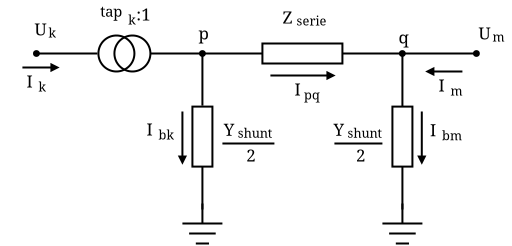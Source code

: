 <?xml version="1.0" encoding="UTF-8"?>
<dia:diagram xmlns:dia="http://www.lysator.liu.se/~alla/dia/">
  <dia:layer name="Fondo" visible="true" active="true">
    <dia:object type="Standard - Box" version="0" id="O0">
      <dia:attribute name="obj_pos">
        <dia:point val="35,10"/>
      </dia:attribute>
      <dia:attribute name="obj_bb">
        <dia:rectangle val="34.95,9.95;39.05,11.05"/>
      </dia:attribute>
      <dia:attribute name="elem_corner">
        <dia:point val="35,10"/>
      </dia:attribute>
      <dia:attribute name="elem_width">
        <dia:real val="4"/>
      </dia:attribute>
      <dia:attribute name="elem_height">
        <dia:real val="1"/>
      </dia:attribute>
      <dia:attribute name="show_background">
        <dia:boolean val="true"/>
      </dia:attribute>
    </dia:object>
    <dia:object type="Standard - Line" version="0" id="O1">
      <dia:attribute name="obj_pos">
        <dia:point val="29.4,10.5"/>
      </dia:attribute>
      <dia:attribute name="obj_bb">
        <dia:rectangle val="29.35,10.45;35.05,10.55"/>
      </dia:attribute>
      <dia:attribute name="conn_endpoints">
        <dia:point val="29.4,10.5"/>
        <dia:point val="35,10.5"/>
      </dia:attribute>
      <dia:attribute name="numcp">
        <dia:int val="1"/>
      </dia:attribute>
      <dia:connections>
        <dia:connection handle="0" to="O35" connection="4"/>
        <dia:connection handle="1" to="O0" connection="3"/>
      </dia:connections>
    </dia:object>
    <dia:object type="Standard - Line" version="0" id="O2">
      <dia:attribute name="obj_pos">
        <dia:point val="39,10.5"/>
      </dia:attribute>
      <dia:attribute name="obj_bb">
        <dia:rectangle val="38.95,10.45;45.7,10.55"/>
      </dia:attribute>
      <dia:attribute name="conn_endpoints">
        <dia:point val="39,10.5"/>
        <dia:point val="45.651,10.5"/>
      </dia:attribute>
      <dia:attribute name="numcp">
        <dia:int val="1"/>
      </dia:attribute>
      <dia:connections>
        <dia:connection handle="0" to="O0" connection="4"/>
      </dia:connections>
    </dia:object>
    <dia:object type="Standard - Box" version="0" id="O3">
      <dia:attribute name="obj_pos">
        <dia:point val="31.5,13.155"/>
      </dia:attribute>
      <dia:attribute name="obj_bb">
        <dia:rectangle val="31.45,13.105;32.55,16.205"/>
      </dia:attribute>
      <dia:attribute name="elem_corner">
        <dia:point val="31.5,13.155"/>
      </dia:attribute>
      <dia:attribute name="elem_width">
        <dia:real val="1"/>
      </dia:attribute>
      <dia:attribute name="elem_height">
        <dia:real val="3"/>
      </dia:attribute>
      <dia:attribute name="show_background">
        <dia:boolean val="true"/>
      </dia:attribute>
    </dia:object>
    <dia:object type="Standard - Box" version="0" id="O4">
      <dia:attribute name="obj_pos">
        <dia:point val="41.5,13.155"/>
      </dia:attribute>
      <dia:attribute name="obj_bb">
        <dia:rectangle val="41.45,13.105;42.55,16.205"/>
      </dia:attribute>
      <dia:attribute name="elem_corner">
        <dia:point val="41.5,13.155"/>
      </dia:attribute>
      <dia:attribute name="elem_width">
        <dia:real val="1"/>
      </dia:attribute>
      <dia:attribute name="elem_height">
        <dia:real val="3"/>
      </dia:attribute>
      <dia:attribute name="show_background">
        <dia:boolean val="true"/>
      </dia:attribute>
    </dia:object>
    <dia:object type="Standard - Line" version="0" id="O5">
      <dia:attribute name="obj_pos">
        <dia:point val="32,10.5"/>
      </dia:attribute>
      <dia:attribute name="obj_bb">
        <dia:rectangle val="31.95,10.45;32.05,13.159"/>
      </dia:attribute>
      <dia:attribute name="conn_endpoints">
        <dia:point val="32,10.5"/>
        <dia:point val="32,13.109"/>
      </dia:attribute>
      <dia:attribute name="numcp">
        <dia:int val="1"/>
      </dia:attribute>
      <dia:connections>
        <dia:connection handle="1" to="O3" connection="8"/>
      </dia:connections>
    </dia:object>
    <dia:object type="Standard - Line" version="0" id="O6">
      <dia:attribute name="obj_pos">
        <dia:point val="42,10.5"/>
      </dia:attribute>
      <dia:attribute name="obj_bb">
        <dia:rectangle val="41.95,10.45;42.05,13.205"/>
      </dia:attribute>
      <dia:attribute name="conn_endpoints">
        <dia:point val="42,10.5"/>
        <dia:point val="42,13.155"/>
      </dia:attribute>
      <dia:attribute name="numcp">
        <dia:int val="1"/>
      </dia:attribute>
      <dia:connections>
        <dia:connection handle="1" to="O4" connection="1"/>
      </dia:connections>
    </dia:object>
    <dia:object type="Standard - Line" version="0" id="O7">
      <dia:attribute name="obj_pos">
        <dia:point val="32,16.155"/>
      </dia:attribute>
      <dia:attribute name="obj_bb">
        <dia:rectangle val="31.95,16.105;32.05,18.35"/>
      </dia:attribute>
      <dia:attribute name="conn_endpoints">
        <dia:point val="32,16.155"/>
        <dia:point val="32,18.3"/>
      </dia:attribute>
      <dia:attribute name="numcp">
        <dia:int val="1"/>
      </dia:attribute>
    </dia:object>
    <dia:object type="Standard - Line" version="0" id="O8">
      <dia:attribute name="obj_pos">
        <dia:point val="42,16.155"/>
      </dia:attribute>
      <dia:attribute name="obj_bb">
        <dia:rectangle val="41.95,16.105;42.05,18.35"/>
      </dia:attribute>
      <dia:attribute name="conn_endpoints">
        <dia:point val="42,16.155"/>
        <dia:point val="42,18.3"/>
      </dia:attribute>
      <dia:attribute name="numcp">
        <dia:int val="1"/>
      </dia:attribute>
      <dia:connections>
        <dia:connection handle="0" to="O3" connection="6"/>
      </dia:connections>
    </dia:object>
    <dia:object type="Electric - connpoint" version="1" id="O9">
      <dia:attribute name="obj_pos">
        <dia:point val="30.3,8.8"/>
      </dia:attribute>
      <dia:attribute name="obj_bb">
        <dia:rectangle val="30.265,8.765;33.735,12.235"/>
      </dia:attribute>
      <dia:attribute name="meta">
        <dia:composite type="dict"/>
      </dia:attribute>
      <dia:attribute name="elem_corner">
        <dia:point val="30.3,8.8"/>
      </dia:attribute>
      <dia:attribute name="elem_width">
        <dia:real val="3.4"/>
      </dia:attribute>
      <dia:attribute name="elem_height">
        <dia:real val="3.4"/>
      </dia:attribute>
      <dia:attribute name="line_width">
        <dia:real val="0.1"/>
      </dia:attribute>
      <dia:attribute name="line_colour">
        <dia:color val="#000000"/>
      </dia:attribute>
      <dia:attribute name="fill_colour">
        <dia:color val="#ffffff"/>
      </dia:attribute>
      <dia:attribute name="show_background">
        <dia:boolean val="true"/>
      </dia:attribute>
      <dia:attribute name="line_style">
        <dia:enum val="0"/>
        <dia:real val="1"/>
      </dia:attribute>
      <dia:attribute name="flip_horizontal">
        <dia:boolean val="false"/>
      </dia:attribute>
      <dia:attribute name="flip_vertical">
        <dia:boolean val="false"/>
      </dia:attribute>
      <dia:attribute name="subscale">
        <dia:real val="1"/>
      </dia:attribute>
    </dia:object>
    <dia:object type="Electric - connpoint" version="1" id="O10">
      <dia:attribute name="obj_pos">
        <dia:point val="40.296,8.8"/>
      </dia:attribute>
      <dia:attribute name="obj_bb">
        <dia:rectangle val="40.261,8.765;43.732,12.235"/>
      </dia:attribute>
      <dia:attribute name="meta">
        <dia:composite type="dict"/>
      </dia:attribute>
      <dia:attribute name="elem_corner">
        <dia:point val="40.296,8.8"/>
      </dia:attribute>
      <dia:attribute name="elem_width">
        <dia:real val="3.4"/>
      </dia:attribute>
      <dia:attribute name="elem_height">
        <dia:real val="3.4"/>
      </dia:attribute>
      <dia:attribute name="line_width">
        <dia:real val="0.1"/>
      </dia:attribute>
      <dia:attribute name="line_colour">
        <dia:color val="#000000"/>
      </dia:attribute>
      <dia:attribute name="fill_colour">
        <dia:color val="#ffffff"/>
      </dia:attribute>
      <dia:attribute name="show_background">
        <dia:boolean val="true"/>
      </dia:attribute>
      <dia:attribute name="line_style">
        <dia:enum val="0"/>
        <dia:real val="1"/>
      </dia:attribute>
      <dia:attribute name="flip_horizontal">
        <dia:boolean val="false"/>
      </dia:attribute>
      <dia:attribute name="flip_vertical">
        <dia:boolean val="false"/>
      </dia:attribute>
      <dia:attribute name="subscale">
        <dia:real val="1"/>
      </dia:attribute>
    </dia:object>
    <dia:object type="Standard - Text" version="1" id="O11">
      <dia:attribute name="obj_pos">
        <dia:point val="31.8,9.8"/>
      </dia:attribute>
      <dia:attribute name="obj_bb">
        <dia:rectangle val="31.8,9.012;32.343,10"/>
      </dia:attribute>
      <dia:attribute name="text">
        <dia:composite type="text">
          <dia:attribute name="string">
            <dia:string>#p#</dia:string>
          </dia:attribute>
          <dia:attribute name="font">
            <dia:font family="serif" style="0" name="Times-Roman"/>
          </dia:attribute>
          <dia:attribute name="height">
            <dia:real val="1.058"/>
          </dia:attribute>
          <dia:attribute name="pos">
            <dia:point val="31.8,9.8"/>
          </dia:attribute>
          <dia:attribute name="color">
            <dia:color val="#000000"/>
          </dia:attribute>
          <dia:attribute name="alignment">
            <dia:enum val="0"/>
          </dia:attribute>
        </dia:composite>
      </dia:attribute>
      <dia:attribute name="valign">
        <dia:enum val="3"/>
      </dia:attribute>
    </dia:object>
    <dia:object type="Standard - Text" version="1" id="O12">
      <dia:attribute name="obj_pos">
        <dia:point val="41.8,10"/>
      </dia:attribute>
      <dia:attribute name="obj_bb">
        <dia:rectangle val="41.8,9.213;42.343,10.2"/>
      </dia:attribute>
      <dia:attribute name="text">
        <dia:composite type="text">
          <dia:attribute name="string">
            <dia:string>#q#</dia:string>
          </dia:attribute>
          <dia:attribute name="font">
            <dia:font family="serif" style="0" name="Times-Roman"/>
          </dia:attribute>
          <dia:attribute name="height">
            <dia:real val="1.058"/>
          </dia:attribute>
          <dia:attribute name="pos">
            <dia:point val="41.8,10"/>
          </dia:attribute>
          <dia:attribute name="color">
            <dia:color val="#000000"/>
          </dia:attribute>
          <dia:attribute name="alignment">
            <dia:enum val="0"/>
          </dia:attribute>
        </dia:composite>
      </dia:attribute>
      <dia:attribute name="valign">
        <dia:enum val="3"/>
      </dia:attribute>
    </dia:object>
    <dia:object type="Standard - Line" version="0" id="O13">
      <dia:attribute name="obj_pos">
        <dia:point val="23,11.2"/>
      </dia:attribute>
      <dia:attribute name="obj_bb">
        <dia:rectangle val="22.95,10.969;24.912,11.431"/>
      </dia:attribute>
      <dia:attribute name="conn_endpoints">
        <dia:point val="23,11.2"/>
        <dia:point val="24.8,11.2"/>
      </dia:attribute>
      <dia:attribute name="numcp">
        <dia:int val="1"/>
      </dia:attribute>
      <dia:attribute name="end_arrow">
        <dia:enum val="3"/>
      </dia:attribute>
      <dia:attribute name="end_arrow_length">
        <dia:real val="0.3"/>
      </dia:attribute>
      <dia:attribute name="end_arrow_width">
        <dia:real val="0.3"/>
      </dia:attribute>
    </dia:object>
    <dia:object type="Standard - Line" version="0" id="O14">
      <dia:attribute name="obj_pos">
        <dia:point val="35.4,11.6"/>
      </dia:attribute>
      <dia:attribute name="obj_bb">
        <dia:rectangle val="35.35,11.369;38.712,11.831"/>
      </dia:attribute>
      <dia:attribute name="conn_endpoints">
        <dia:point val="35.4,11.6"/>
        <dia:point val="38.6,11.6"/>
      </dia:attribute>
      <dia:attribute name="numcp">
        <dia:int val="1"/>
      </dia:attribute>
      <dia:attribute name="end_arrow">
        <dia:enum val="3"/>
      </dia:attribute>
      <dia:attribute name="end_arrow_length">
        <dia:real val="0.3"/>
      </dia:attribute>
      <dia:attribute name="end_arrow_width">
        <dia:real val="0.3"/>
      </dia:attribute>
    </dia:object>
    <dia:object type="Standard - Line" version="0" id="O15">
      <dia:attribute name="obj_pos">
        <dia:point val="45,11.4"/>
      </dia:attribute>
      <dia:attribute name="obj_bb">
        <dia:rectangle val="43.088,11.169;45.05,11.631"/>
      </dia:attribute>
      <dia:attribute name="conn_endpoints">
        <dia:point val="45,11.4"/>
        <dia:point val="43.2,11.4"/>
      </dia:attribute>
      <dia:attribute name="numcp">
        <dia:int val="1"/>
      </dia:attribute>
      <dia:attribute name="end_arrow">
        <dia:enum val="3"/>
      </dia:attribute>
      <dia:attribute name="end_arrow_length">
        <dia:real val="0.3"/>
      </dia:attribute>
      <dia:attribute name="end_arrow_width">
        <dia:real val="0.3"/>
      </dia:attribute>
    </dia:object>
    <dia:object type="Standard - Line" version="0" id="O16">
      <dia:attribute name="obj_pos">
        <dia:point val="31,13.4"/>
      </dia:attribute>
      <dia:attribute name="obj_bb">
        <dia:rectangle val="30.769,13.35;31.231,16.112"/>
      </dia:attribute>
      <dia:attribute name="conn_endpoints">
        <dia:point val="31,13.4"/>
        <dia:point val="31,16"/>
      </dia:attribute>
      <dia:attribute name="numcp">
        <dia:int val="1"/>
      </dia:attribute>
      <dia:attribute name="end_arrow">
        <dia:enum val="3"/>
      </dia:attribute>
      <dia:attribute name="end_arrow_length">
        <dia:real val="0.3"/>
      </dia:attribute>
      <dia:attribute name="end_arrow_width">
        <dia:real val="0.3"/>
      </dia:attribute>
    </dia:object>
    <dia:object type="Standard - Line" version="0" id="O17">
      <dia:attribute name="obj_pos">
        <dia:point val="42.969,13.4"/>
      </dia:attribute>
      <dia:attribute name="obj_bb">
        <dia:rectangle val="42.739,13.35;43.2,16.112"/>
      </dia:attribute>
      <dia:attribute name="conn_endpoints">
        <dia:point val="42.969,13.4"/>
        <dia:point val="42.969,16"/>
      </dia:attribute>
      <dia:attribute name="numcp">
        <dia:int val="1"/>
      </dia:attribute>
      <dia:attribute name="end_arrow">
        <dia:enum val="3"/>
      </dia:attribute>
      <dia:attribute name="end_arrow_length">
        <dia:real val="0.3"/>
      </dia:attribute>
      <dia:attribute name="end_arrow_width">
        <dia:real val="0.3"/>
      </dia:attribute>
    </dia:object>
    <dia:group>
      <dia:object type="Standard - Text" version="1" id="O18">
        <dia:attribute name="obj_pos">
          <dia:point val="23.2,12.2"/>
        </dia:attribute>
        <dia:attribute name="obj_bb">
          <dia:rectangle val="23.2,11.412;23.535,12.4"/>
        </dia:attribute>
        <dia:attribute name="text">
          <dia:composite type="text">
            <dia:attribute name="string">
              <dia:string>#I#</dia:string>
            </dia:attribute>
            <dia:attribute name="font">
              <dia:font family="serif" style="0" name="Times-Roman"/>
            </dia:attribute>
            <dia:attribute name="height">
              <dia:real val="1.058"/>
            </dia:attribute>
            <dia:attribute name="pos">
              <dia:point val="23.2,12.2"/>
            </dia:attribute>
            <dia:attribute name="color">
              <dia:color val="#000000"/>
            </dia:attribute>
            <dia:attribute name="alignment">
              <dia:enum val="0"/>
            </dia:attribute>
          </dia:composite>
        </dia:attribute>
        <dia:attribute name="valign">
          <dia:enum val="3"/>
        </dia:attribute>
      </dia:object>
      <dia:object type="Standard - Text" version="1" id="O19">
        <dia:attribute name="obj_pos">
          <dia:point val="23.8,12.4"/>
        </dia:attribute>
        <dia:attribute name="obj_bb">
          <dia:rectangle val="23.8,11.805;24.188,12.55"/>
        </dia:attribute>
        <dia:attribute name="text">
          <dia:composite type="text">
            <dia:attribute name="string">
              <dia:string>#k#</dia:string>
            </dia:attribute>
            <dia:attribute name="font">
              <dia:font family="serif" style="0" name="Times-Roman"/>
            </dia:attribute>
            <dia:attribute name="height">
              <dia:real val="0.8"/>
            </dia:attribute>
            <dia:attribute name="pos">
              <dia:point val="23.8,12.4"/>
            </dia:attribute>
            <dia:attribute name="color">
              <dia:color val="#000000"/>
            </dia:attribute>
            <dia:attribute name="alignment">
              <dia:enum val="0"/>
            </dia:attribute>
          </dia:composite>
        </dia:attribute>
        <dia:attribute name="valign">
          <dia:enum val="3"/>
        </dia:attribute>
      </dia:object>
    </dia:group>
    <dia:group>
      <dia:object type="Standard - Text" version="1" id="O20">
        <dia:attribute name="obj_pos">
          <dia:point val="43.8,12.4"/>
        </dia:attribute>
        <dia:attribute name="obj_bb">
          <dia:rectangle val="43.8,11.613;44.135,12.6"/>
        </dia:attribute>
        <dia:attribute name="text">
          <dia:composite type="text">
            <dia:attribute name="string">
              <dia:string>#I#</dia:string>
            </dia:attribute>
            <dia:attribute name="font">
              <dia:font family="serif" style="0" name="Times-Roman"/>
            </dia:attribute>
            <dia:attribute name="height">
              <dia:real val="1.058"/>
            </dia:attribute>
            <dia:attribute name="pos">
              <dia:point val="43.8,12.4"/>
            </dia:attribute>
            <dia:attribute name="color">
              <dia:color val="#000000"/>
            </dia:attribute>
            <dia:attribute name="alignment">
              <dia:enum val="0"/>
            </dia:attribute>
          </dia:composite>
        </dia:attribute>
        <dia:attribute name="valign">
          <dia:enum val="3"/>
        </dia:attribute>
      </dia:object>
      <dia:object type="Standard - Text" version="1" id="O21">
        <dia:attribute name="obj_pos">
          <dia:point val="44.4,12.6"/>
        </dia:attribute>
        <dia:attribute name="obj_bb">
          <dia:rectangle val="44.4,12.005;45.008,12.75"/>
        </dia:attribute>
        <dia:attribute name="text">
          <dia:composite type="text">
            <dia:attribute name="string">
              <dia:string>#m#</dia:string>
            </dia:attribute>
            <dia:attribute name="font">
              <dia:font family="serif" style="0" name="Times-Roman"/>
            </dia:attribute>
            <dia:attribute name="height">
              <dia:real val="0.8"/>
            </dia:attribute>
            <dia:attribute name="pos">
              <dia:point val="44.4,12.6"/>
            </dia:attribute>
            <dia:attribute name="color">
              <dia:color val="#000000"/>
            </dia:attribute>
            <dia:attribute name="alignment">
              <dia:enum val="0"/>
            </dia:attribute>
          </dia:composite>
        </dia:attribute>
        <dia:attribute name="valign">
          <dia:enum val="3"/>
        </dia:attribute>
      </dia:object>
    </dia:group>
    <dia:group>
      <dia:object type="Standard - Text" version="1" id="O22">
        <dia:attribute name="obj_pos">
          <dia:point val="36.6,12.6"/>
        </dia:attribute>
        <dia:attribute name="obj_bb">
          <dia:rectangle val="36.6,11.812;36.935,12.8"/>
        </dia:attribute>
        <dia:attribute name="text">
          <dia:composite type="text">
            <dia:attribute name="string">
              <dia:string>#I#</dia:string>
            </dia:attribute>
            <dia:attribute name="font">
              <dia:font family="serif" style="0" name="Times-Roman"/>
            </dia:attribute>
            <dia:attribute name="height">
              <dia:real val="1.058"/>
            </dia:attribute>
            <dia:attribute name="pos">
              <dia:point val="36.6,12.6"/>
            </dia:attribute>
            <dia:attribute name="color">
              <dia:color val="#000000"/>
            </dia:attribute>
            <dia:attribute name="alignment">
              <dia:enum val="0"/>
            </dia:attribute>
          </dia:composite>
        </dia:attribute>
        <dia:attribute name="valign">
          <dia:enum val="3"/>
        </dia:attribute>
      </dia:object>
      <dia:object type="Standard - Text" version="1" id="O23">
        <dia:attribute name="obj_pos">
          <dia:point val="37.084,12.8"/>
        </dia:attribute>
        <dia:attribute name="obj_bb">
          <dia:rectangle val="37.084,12.205;37.904,12.95"/>
        </dia:attribute>
        <dia:attribute name="text">
          <dia:composite type="text">
            <dia:attribute name="string">
              <dia:string>#pq#</dia:string>
            </dia:attribute>
            <dia:attribute name="font">
              <dia:font family="serif" style="0" name="Times-Roman"/>
            </dia:attribute>
            <dia:attribute name="height">
              <dia:real val="0.8"/>
            </dia:attribute>
            <dia:attribute name="pos">
              <dia:point val="37.084,12.8"/>
            </dia:attribute>
            <dia:attribute name="color">
              <dia:color val="#000000"/>
            </dia:attribute>
            <dia:attribute name="alignment">
              <dia:enum val="0"/>
            </dia:attribute>
          </dia:composite>
        </dia:attribute>
        <dia:attribute name="valign">
          <dia:enum val="3"/>
        </dia:attribute>
      </dia:object>
    </dia:group>
    <dia:group>
      <dia:object type="Standard - Text" version="1" id="O24">
        <dia:attribute name="obj_pos">
          <dia:point val="23.6,9.6"/>
        </dia:attribute>
        <dia:attribute name="obj_bb">
          <dia:rectangle val="23.6,8.812;24.315,9.8"/>
        </dia:attribute>
        <dia:attribute name="text">
          <dia:composite type="text">
            <dia:attribute name="string">
              <dia:string>#U#</dia:string>
            </dia:attribute>
            <dia:attribute name="font">
              <dia:font family="serif" style="0" name="Times-Roman"/>
            </dia:attribute>
            <dia:attribute name="height">
              <dia:real val="1.058"/>
            </dia:attribute>
            <dia:attribute name="pos">
              <dia:point val="23.6,9.6"/>
            </dia:attribute>
            <dia:attribute name="color">
              <dia:color val="#000000"/>
            </dia:attribute>
            <dia:attribute name="alignment">
              <dia:enum val="0"/>
            </dia:attribute>
          </dia:composite>
        </dia:attribute>
        <dia:attribute name="valign">
          <dia:enum val="3"/>
        </dia:attribute>
      </dia:object>
      <dia:object type="Standard - Text" version="1" id="O25">
        <dia:attribute name="obj_pos">
          <dia:point val="24.3,9.7"/>
        </dia:attribute>
        <dia:attribute name="obj_bb">
          <dia:rectangle val="24.3,9.105;24.688,9.85"/>
        </dia:attribute>
        <dia:attribute name="text">
          <dia:composite type="text">
            <dia:attribute name="string">
              <dia:string>#k#</dia:string>
            </dia:attribute>
            <dia:attribute name="font">
              <dia:font family="serif" style="0" name="Times-Roman"/>
            </dia:attribute>
            <dia:attribute name="height">
              <dia:real val="0.8"/>
            </dia:attribute>
            <dia:attribute name="pos">
              <dia:point val="24.3,9.7"/>
            </dia:attribute>
            <dia:attribute name="color">
              <dia:color val="#000000"/>
            </dia:attribute>
            <dia:attribute name="alignment">
              <dia:enum val="0"/>
            </dia:attribute>
          </dia:composite>
        </dia:attribute>
        <dia:attribute name="valign">
          <dia:enum val="3"/>
        </dia:attribute>
      </dia:object>
    </dia:group>
    <dia:group>
      <dia:object type="Standard - Text" version="1" id="O26">
        <dia:attribute name="obj_pos">
          <dia:point val="45.8,9.8"/>
        </dia:attribute>
        <dia:attribute name="obj_bb">
          <dia:rectangle val="45.8,9.012;46.515,10"/>
        </dia:attribute>
        <dia:attribute name="text">
          <dia:composite type="text">
            <dia:attribute name="string">
              <dia:string>#U#</dia:string>
            </dia:attribute>
            <dia:attribute name="font">
              <dia:font family="serif" style="0" name="Times-Roman"/>
            </dia:attribute>
            <dia:attribute name="height">
              <dia:real val="1.058"/>
            </dia:attribute>
            <dia:attribute name="pos">
              <dia:point val="45.8,9.8"/>
            </dia:attribute>
            <dia:attribute name="color">
              <dia:color val="#000000"/>
            </dia:attribute>
            <dia:attribute name="alignment">
              <dia:enum val="0"/>
            </dia:attribute>
          </dia:composite>
        </dia:attribute>
        <dia:attribute name="valign">
          <dia:enum val="3"/>
        </dia:attribute>
      </dia:object>
      <dia:object type="Standard - Text" version="1" id="O27">
        <dia:attribute name="obj_pos">
          <dia:point val="46.5,9.9"/>
        </dia:attribute>
        <dia:attribute name="obj_bb">
          <dia:rectangle val="46.5,9.305;47.108,10.05"/>
        </dia:attribute>
        <dia:attribute name="text">
          <dia:composite type="text">
            <dia:attribute name="string">
              <dia:string>#m#</dia:string>
            </dia:attribute>
            <dia:attribute name="font">
              <dia:font family="serif" style="0" name="Times-Roman"/>
            </dia:attribute>
            <dia:attribute name="height">
              <dia:real val="0.8"/>
            </dia:attribute>
            <dia:attribute name="pos">
              <dia:point val="46.5,9.9"/>
            </dia:attribute>
            <dia:attribute name="color">
              <dia:color val="#000000"/>
            </dia:attribute>
            <dia:attribute name="alignment">
              <dia:enum val="0"/>
            </dia:attribute>
          </dia:composite>
        </dia:attribute>
        <dia:attribute name="valign">
          <dia:enum val="3"/>
        </dia:attribute>
      </dia:object>
    </dia:group>
    <dia:group>
      <dia:object type="Standard - Text" version="1" id="O28">
        <dia:attribute name="obj_pos">
          <dia:point val="43.385,14.634"/>
        </dia:attribute>
        <dia:attribute name="obj_bb">
          <dia:rectangle val="43.385,13.846;43.72,14.834"/>
        </dia:attribute>
        <dia:attribute name="text">
          <dia:composite type="text">
            <dia:attribute name="string">
              <dia:string>#I#</dia:string>
            </dia:attribute>
            <dia:attribute name="font">
              <dia:font family="serif" style="0" name="Times-Roman"/>
            </dia:attribute>
            <dia:attribute name="height">
              <dia:real val="1.058"/>
            </dia:attribute>
            <dia:attribute name="pos">
              <dia:point val="43.385,14.634"/>
            </dia:attribute>
            <dia:attribute name="color">
              <dia:color val="#000000"/>
            </dia:attribute>
            <dia:attribute name="alignment">
              <dia:enum val="0"/>
            </dia:attribute>
          </dia:composite>
        </dia:attribute>
        <dia:attribute name="valign">
          <dia:enum val="3"/>
        </dia:attribute>
      </dia:object>
      <dia:object type="Standard - Text" version="1" id="O29">
        <dia:attribute name="obj_pos">
          <dia:point val="43.985,14.834"/>
        </dia:attribute>
        <dia:attribute name="obj_bb">
          <dia:rectangle val="43.985,14.239;45.002,14.984"/>
        </dia:attribute>
        <dia:attribute name="text">
          <dia:composite type="text">
            <dia:attribute name="string">
              <dia:string>#bm#</dia:string>
            </dia:attribute>
            <dia:attribute name="font">
              <dia:font family="serif" style="0" name="Times-Roman"/>
            </dia:attribute>
            <dia:attribute name="height">
              <dia:real val="0.8"/>
            </dia:attribute>
            <dia:attribute name="pos">
              <dia:point val="43.985,14.834"/>
            </dia:attribute>
            <dia:attribute name="color">
              <dia:color val="#000000"/>
            </dia:attribute>
            <dia:attribute name="alignment">
              <dia:enum val="0"/>
            </dia:attribute>
          </dia:composite>
        </dia:attribute>
        <dia:attribute name="valign">
          <dia:enum val="3"/>
        </dia:attribute>
      </dia:object>
    </dia:group>
    <dia:group>
      <dia:object type="Standard - Text" version="1" id="O30">
        <dia:attribute name="obj_pos">
          <dia:point val="29.2,14.6"/>
        </dia:attribute>
        <dia:attribute name="obj_bb">
          <dia:rectangle val="29.2,13.812;29.535,14.8"/>
        </dia:attribute>
        <dia:attribute name="text">
          <dia:composite type="text">
            <dia:attribute name="string">
              <dia:string>#I#</dia:string>
            </dia:attribute>
            <dia:attribute name="font">
              <dia:font family="serif" style="0" name="Times-Roman"/>
            </dia:attribute>
            <dia:attribute name="height">
              <dia:real val="1.058"/>
            </dia:attribute>
            <dia:attribute name="pos">
              <dia:point val="29.2,14.6"/>
            </dia:attribute>
            <dia:attribute name="color">
              <dia:color val="#000000"/>
            </dia:attribute>
            <dia:attribute name="alignment">
              <dia:enum val="0"/>
            </dia:attribute>
          </dia:composite>
        </dia:attribute>
        <dia:attribute name="valign">
          <dia:enum val="3"/>
        </dia:attribute>
      </dia:object>
      <dia:object type="Standard - Text" version="1" id="O31">
        <dia:attribute name="obj_pos">
          <dia:point val="29.8,14.8"/>
        </dia:attribute>
        <dia:attribute name="obj_bb">
          <dia:rectangle val="29.8,14.205;30.598,14.95"/>
        </dia:attribute>
        <dia:attribute name="text">
          <dia:composite type="text">
            <dia:attribute name="string">
              <dia:string>#bk#</dia:string>
            </dia:attribute>
            <dia:attribute name="font">
              <dia:font family="serif" style="0" name="Times-Roman"/>
            </dia:attribute>
            <dia:attribute name="height">
              <dia:real val="0.8"/>
            </dia:attribute>
            <dia:attribute name="pos">
              <dia:point val="29.8,14.8"/>
            </dia:attribute>
            <dia:attribute name="color">
              <dia:color val="#000000"/>
            </dia:attribute>
            <dia:attribute name="alignment">
              <dia:enum val="0"/>
            </dia:attribute>
          </dia:composite>
        </dia:attribute>
        <dia:attribute name="valign">
          <dia:enum val="3"/>
        </dia:attribute>
      </dia:object>
    </dia:group>
    <dia:object type="Electric - connpoint" version="1" id="O32">
      <dia:attribute name="obj_pos">
        <dia:point val="22,8.8"/>
      </dia:attribute>
      <dia:attribute name="obj_bb">
        <dia:rectangle val="21.965,8.765;25.435,12.235"/>
      </dia:attribute>
      <dia:attribute name="meta">
        <dia:composite type="dict"/>
      </dia:attribute>
      <dia:attribute name="elem_corner">
        <dia:point val="22,8.8"/>
      </dia:attribute>
      <dia:attribute name="elem_width">
        <dia:real val="3.4"/>
      </dia:attribute>
      <dia:attribute name="elem_height">
        <dia:real val="3.4"/>
      </dia:attribute>
      <dia:attribute name="line_width">
        <dia:real val="0.1"/>
      </dia:attribute>
      <dia:attribute name="line_colour">
        <dia:color val="#000000"/>
      </dia:attribute>
      <dia:attribute name="fill_colour">
        <dia:color val="#ffffff"/>
      </dia:attribute>
      <dia:attribute name="show_background">
        <dia:boolean val="true"/>
      </dia:attribute>
      <dia:attribute name="line_style">
        <dia:enum val="0"/>
        <dia:real val="1"/>
      </dia:attribute>
      <dia:attribute name="flip_horizontal">
        <dia:boolean val="false"/>
      </dia:attribute>
      <dia:attribute name="flip_vertical">
        <dia:boolean val="false"/>
      </dia:attribute>
      <dia:attribute name="subscale">
        <dia:real val="1"/>
      </dia:attribute>
    </dia:object>
    <dia:object type="Electric - connpoint" version="1" id="O33">
      <dia:attribute name="obj_pos">
        <dia:point val="44,8.8"/>
      </dia:attribute>
      <dia:attribute name="obj_bb">
        <dia:rectangle val="43.965,8.765;47.435,12.235"/>
      </dia:attribute>
      <dia:attribute name="meta">
        <dia:composite type="dict"/>
      </dia:attribute>
      <dia:attribute name="elem_corner">
        <dia:point val="44,8.8"/>
      </dia:attribute>
      <dia:attribute name="elem_width">
        <dia:real val="3.4"/>
      </dia:attribute>
      <dia:attribute name="elem_height">
        <dia:real val="3.4"/>
      </dia:attribute>
      <dia:attribute name="line_width">
        <dia:real val="0.1"/>
      </dia:attribute>
      <dia:attribute name="line_colour">
        <dia:color val="#000000"/>
      </dia:attribute>
      <dia:attribute name="fill_colour">
        <dia:color val="#ffffff"/>
      </dia:attribute>
      <dia:attribute name="show_background">
        <dia:boolean val="true"/>
      </dia:attribute>
      <dia:attribute name="line_style">
        <dia:enum val="0"/>
        <dia:real val="1"/>
      </dia:attribute>
      <dia:attribute name="flip_horizontal">
        <dia:boolean val="false"/>
      </dia:attribute>
      <dia:attribute name="flip_vertical">
        <dia:boolean val="false"/>
      </dia:attribute>
      <dia:attribute name="subscale">
        <dia:real val="1"/>
      </dia:attribute>
    </dia:object>
    <dia:group>
      <dia:object type="Standard - Ellipse" version="0" id="O34">
        <dia:attribute name="obj_pos">
          <dia:point val="26.8,9.6"/>
        </dia:attribute>
        <dia:attribute name="obj_bb">
          <dia:rectangle val="26.75,9.55;28.65,11.45"/>
        </dia:attribute>
        <dia:attribute name="elem_corner">
          <dia:point val="26.8,9.6"/>
        </dia:attribute>
        <dia:attribute name="elem_width">
          <dia:real val="1.8"/>
        </dia:attribute>
        <dia:attribute name="elem_height">
          <dia:real val="1.8"/>
        </dia:attribute>
        <dia:attribute name="border_width">
          <dia:real val="0.1"/>
        </dia:attribute>
        <dia:attribute name="show_background">
          <dia:boolean val="false"/>
        </dia:attribute>
      </dia:object>
      <dia:object type="Standard - Ellipse" version="0" id="O35">
        <dia:attribute name="obj_pos">
          <dia:point val="27.6,9.6"/>
        </dia:attribute>
        <dia:attribute name="obj_bb">
          <dia:rectangle val="27.55,9.55;29.45,11.45"/>
        </dia:attribute>
        <dia:attribute name="elem_corner">
          <dia:point val="27.6,9.6"/>
        </dia:attribute>
        <dia:attribute name="elem_width">
          <dia:real val="1.8"/>
        </dia:attribute>
        <dia:attribute name="elem_height">
          <dia:real val="1.8"/>
        </dia:attribute>
        <dia:attribute name="border_width">
          <dia:real val="0.1"/>
        </dia:attribute>
        <dia:attribute name="show_background">
          <dia:boolean val="false"/>
        </dia:attribute>
      </dia:object>
    </dia:group>
    <dia:object type="Standard - Line" version="0" id="O36">
      <dia:attribute name="obj_pos">
        <dia:point val="23.7,10.5"/>
      </dia:attribute>
      <dia:attribute name="obj_bb">
        <dia:rectangle val="23.65,10.45;26.8,10.55"/>
      </dia:attribute>
      <dia:attribute name="conn_endpoints">
        <dia:point val="23.7,10.5"/>
        <dia:point val="26.75,10.5"/>
      </dia:attribute>
      <dia:attribute name="numcp">
        <dia:int val="1"/>
      </dia:attribute>
    </dia:object>
    <dia:object type="Standard - Text" version="1" id="O37">
      <dia:attribute name="obj_pos">
        <dia:point val="26.89,8.66"/>
      </dia:attribute>
      <dia:attribute name="obj_bb">
        <dia:rectangle val="26.89,7.978;28.092,8.833"/>
      </dia:attribute>
      <dia:attribute name="text">
        <dia:composite type="text">
          <dia:attribute name="string">
            <dia:string>#tap#</dia:string>
          </dia:attribute>
          <dia:attribute name="font">
            <dia:font family="serif" style="0" name="Times-Roman"/>
          </dia:attribute>
          <dia:attribute name="height">
            <dia:real val="0.917"/>
          </dia:attribute>
          <dia:attribute name="pos">
            <dia:point val="26.89,8.66"/>
          </dia:attribute>
          <dia:attribute name="color">
            <dia:color val="#000000"/>
          </dia:attribute>
          <dia:attribute name="alignment">
            <dia:enum val="0"/>
          </dia:attribute>
        </dia:composite>
      </dia:attribute>
      <dia:attribute name="valign">
        <dia:enum val="3"/>
      </dia:attribute>
    </dia:object>
    <dia:object type="Standard - Text" version="1" id="O38">
      <dia:attribute name="obj_pos">
        <dia:point val="28.288,9.046"/>
      </dia:attribute>
      <dia:attribute name="obj_bb">
        <dia:rectangle val="28.288,8.451;28.675,9.196"/>
      </dia:attribute>
      <dia:attribute name="text">
        <dia:composite type="text">
          <dia:attribute name="string">
            <dia:string>#k#</dia:string>
          </dia:attribute>
          <dia:attribute name="font">
            <dia:font family="serif" style="0" name="Times-Roman"/>
          </dia:attribute>
          <dia:attribute name="height">
            <dia:real val="0.8"/>
          </dia:attribute>
          <dia:attribute name="pos">
            <dia:point val="28.288,9.046"/>
          </dia:attribute>
          <dia:attribute name="color">
            <dia:color val="#000000"/>
          </dia:attribute>
          <dia:attribute name="alignment">
            <dia:enum val="0"/>
          </dia:attribute>
        </dia:composite>
      </dia:attribute>
      <dia:attribute name="valign">
        <dia:enum val="3"/>
      </dia:attribute>
    </dia:object>
    <dia:object type="Standard - Text" version="1" id="O39">
      <dia:attribute name="obj_pos">
        <dia:point val="28.688,8.846"/>
      </dia:attribute>
      <dia:attribute name="obj_bb">
        <dia:rectangle val="28.688,8.058;29.513,9.046"/>
      </dia:attribute>
      <dia:attribute name="text">
        <dia:composite type="text">
          <dia:attribute name="string">
            <dia:string>#:1#</dia:string>
          </dia:attribute>
          <dia:attribute name="font">
            <dia:font family="serif" style="0" name="Times-Roman"/>
          </dia:attribute>
          <dia:attribute name="height">
            <dia:real val="1.058"/>
          </dia:attribute>
          <dia:attribute name="pos">
            <dia:point val="28.688,8.846"/>
          </dia:attribute>
          <dia:attribute name="color">
            <dia:color val="#000000"/>
          </dia:attribute>
          <dia:attribute name="alignment">
            <dia:enum val="0"/>
          </dia:attribute>
        </dia:composite>
      </dia:attribute>
      <dia:attribute name="valign">
        <dia:enum val="3"/>
      </dia:attribute>
    </dia:object>
    <dia:object type="Circuit - Ground" version="1" id="O40">
      <dia:attribute name="obj_pos">
        <dia:point val="31,18"/>
      </dia:attribute>
      <dia:attribute name="obj_bb">
        <dia:rectangle val="31,18;33,20.05"/>
      </dia:attribute>
      <dia:attribute name="meta">
        <dia:composite type="dict"/>
      </dia:attribute>
      <dia:attribute name="elem_corner">
        <dia:point val="31,18"/>
      </dia:attribute>
      <dia:attribute name="elem_width">
        <dia:real val="2"/>
      </dia:attribute>
      <dia:attribute name="elem_height">
        <dia:real val="2"/>
      </dia:attribute>
      <dia:attribute name="line_width">
        <dia:real val="0.1"/>
      </dia:attribute>
      <dia:attribute name="line_colour">
        <dia:color val="#000000"/>
      </dia:attribute>
      <dia:attribute name="fill_colour">
        <dia:color val="#ffffff"/>
      </dia:attribute>
      <dia:attribute name="show_background">
        <dia:boolean val="true"/>
      </dia:attribute>
      <dia:attribute name="line_style">
        <dia:enum val="0"/>
        <dia:real val="1"/>
      </dia:attribute>
      <dia:attribute name="flip_horizontal">
        <dia:boolean val="false"/>
      </dia:attribute>
      <dia:attribute name="flip_vertical">
        <dia:boolean val="false"/>
      </dia:attribute>
      <dia:attribute name="subscale">
        <dia:real val="1"/>
      </dia:attribute>
    </dia:object>
    <dia:object type="Circuit - Ground" version="1" id="O41">
      <dia:attribute name="obj_pos">
        <dia:point val="41,18"/>
      </dia:attribute>
      <dia:attribute name="obj_bb">
        <dia:rectangle val="41,18;43,20.05"/>
      </dia:attribute>
      <dia:attribute name="meta">
        <dia:composite type="dict"/>
      </dia:attribute>
      <dia:attribute name="elem_corner">
        <dia:point val="41,18"/>
      </dia:attribute>
      <dia:attribute name="elem_width">
        <dia:real val="2"/>
      </dia:attribute>
      <dia:attribute name="elem_height">
        <dia:real val="2"/>
      </dia:attribute>
      <dia:attribute name="line_width">
        <dia:real val="0.1"/>
      </dia:attribute>
      <dia:attribute name="line_colour">
        <dia:color val="#000000"/>
      </dia:attribute>
      <dia:attribute name="fill_colour">
        <dia:color val="#ffffff"/>
      </dia:attribute>
      <dia:attribute name="show_background">
        <dia:boolean val="true"/>
      </dia:attribute>
      <dia:attribute name="line_style">
        <dia:enum val="0"/>
        <dia:real val="1"/>
      </dia:attribute>
      <dia:attribute name="flip_horizontal">
        <dia:boolean val="false"/>
      </dia:attribute>
      <dia:attribute name="flip_vertical">
        <dia:boolean val="false"/>
      </dia:attribute>
      <dia:attribute name="subscale">
        <dia:real val="1"/>
      </dia:attribute>
    </dia:object>
    <dia:object type="Standard - Text" version="1" id="O42">
      <dia:attribute name="obj_pos">
        <dia:point val="36,9"/>
      </dia:attribute>
      <dia:attribute name="obj_bb">
        <dia:rectangle val="36,8.188;36.615,9.249"/>
      </dia:attribute>
      <dia:attribute name="text">
        <dia:composite type="text">
          <dia:attribute name="string">
            <dia:string>#Z#</dia:string>
          </dia:attribute>
          <dia:attribute name="font">
            <dia:font family="serif" style="0" name="Times-Roman"/>
          </dia:attribute>
          <dia:attribute name="height">
            <dia:real val="1.058"/>
          </dia:attribute>
          <dia:attribute name="pos">
            <dia:point val="36,9"/>
          </dia:attribute>
          <dia:attribute name="color">
            <dia:color val="#000000"/>
          </dia:attribute>
          <dia:attribute name="alignment">
            <dia:enum val="0"/>
          </dia:attribute>
        </dia:composite>
      </dia:attribute>
      <dia:attribute name="valign">
        <dia:enum val="3"/>
      </dia:attribute>
    </dia:object>
    <dia:object type="Standard - Text" version="1" id="O43">
      <dia:attribute name="obj_pos">
        <dia:point val="36.7,9.1"/>
      </dia:attribute>
      <dia:attribute name="obj_bb">
        <dia:rectangle val="36.7,8.505;38.297,9.25"/>
      </dia:attribute>
      <dia:attribute name="text">
        <dia:composite type="text">
          <dia:attribute name="string">
            <dia:string>#serie#</dia:string>
          </dia:attribute>
          <dia:attribute name="font">
            <dia:font family="serif" style="0" name="Times-Roman"/>
          </dia:attribute>
          <dia:attribute name="height">
            <dia:real val="0.8"/>
          </dia:attribute>
          <dia:attribute name="pos">
            <dia:point val="36.7,9.1"/>
          </dia:attribute>
          <dia:attribute name="color">
            <dia:color val="#000000"/>
          </dia:attribute>
          <dia:attribute name="alignment">
            <dia:enum val="0"/>
          </dia:attribute>
        </dia:composite>
      </dia:attribute>
      <dia:attribute name="valign">
        <dia:enum val="3"/>
      </dia:attribute>
    </dia:object>
    <dia:object type="Standard - Text" version="1" id="O44">
      <dia:attribute name="obj_pos">
        <dia:point val="33.069,14.61"/>
      </dia:attribute>
      <dia:attribute name="obj_bb">
        <dia:rectangle val="33.069,13.823;33.651,14.81"/>
      </dia:attribute>
      <dia:attribute name="text">
        <dia:composite type="text">
          <dia:attribute name="string">
            <dia:string>#Y#</dia:string>
          </dia:attribute>
          <dia:attribute name="font">
            <dia:font family="serif" style="0" name="Times-Roman"/>
          </dia:attribute>
          <dia:attribute name="height">
            <dia:real val="1.058"/>
          </dia:attribute>
          <dia:attribute name="pos">
            <dia:point val="33.069,14.61"/>
          </dia:attribute>
          <dia:attribute name="color">
            <dia:color val="#000000"/>
          </dia:attribute>
          <dia:attribute name="alignment">
            <dia:enum val="0"/>
          </dia:attribute>
        </dia:composite>
      </dia:attribute>
      <dia:attribute name="valign">
        <dia:enum val="3"/>
      </dia:attribute>
    </dia:object>
    <dia:object type="Standard - Text" version="1" id="O45">
      <dia:attribute name="obj_pos">
        <dia:point val="33.769,14.71"/>
      </dia:attribute>
      <dia:attribute name="obj_bb">
        <dia:rectangle val="33.769,14.115;35.591,14.86"/>
      </dia:attribute>
      <dia:attribute name="text">
        <dia:composite type="text">
          <dia:attribute name="string">
            <dia:string>#shunt#</dia:string>
          </dia:attribute>
          <dia:attribute name="font">
            <dia:font family="serif" style="0" name="Times-Roman"/>
          </dia:attribute>
          <dia:attribute name="height">
            <dia:real val="0.8"/>
          </dia:attribute>
          <dia:attribute name="pos">
            <dia:point val="33.769,14.71"/>
          </dia:attribute>
          <dia:attribute name="color">
            <dia:color val="#000000"/>
          </dia:attribute>
          <dia:attribute name="alignment">
            <dia:enum val="0"/>
          </dia:attribute>
        </dia:composite>
      </dia:attribute>
      <dia:attribute name="valign">
        <dia:enum val="3"/>
      </dia:attribute>
    </dia:object>
    <dia:object type="Standard - Text" version="1" id="O46">
      <dia:attribute name="obj_pos">
        <dia:point val="34.196,15.897"/>
      </dia:attribute>
      <dia:attribute name="obj_bb">
        <dia:rectangle val="34.196,15.109;34.736,16.097"/>
      </dia:attribute>
      <dia:attribute name="text">
        <dia:composite type="text">
          <dia:attribute name="string">
            <dia:string>#2#</dia:string>
          </dia:attribute>
          <dia:attribute name="font">
            <dia:font family="serif" style="0" name="Times-Roman"/>
          </dia:attribute>
          <dia:attribute name="height">
            <dia:real val="1.058"/>
          </dia:attribute>
          <dia:attribute name="pos">
            <dia:point val="34.196,15.897"/>
          </dia:attribute>
          <dia:attribute name="color">
            <dia:color val="#000000"/>
          </dia:attribute>
          <dia:attribute name="alignment">
            <dia:enum val="0"/>
          </dia:attribute>
        </dia:composite>
      </dia:attribute>
      <dia:attribute name="valign">
        <dia:enum val="3"/>
      </dia:attribute>
    </dia:object>
    <dia:object type="Standard - Line" version="0" id="O47">
      <dia:attribute name="obj_pos">
        <dia:point val="33,15"/>
      </dia:attribute>
      <dia:attribute name="obj_bb">
        <dia:rectangle val="32.95,14.95;35.65,15.05"/>
      </dia:attribute>
      <dia:attribute name="conn_endpoints">
        <dia:point val="33,15"/>
        <dia:point val="35.6,15"/>
      </dia:attribute>
      <dia:attribute name="numcp">
        <dia:int val="1"/>
      </dia:attribute>
    </dia:object>
    <dia:object type="Standard - Text" version="1" id="O48">
      <dia:attribute name="obj_pos">
        <dia:point val="38.55,14.613"/>
      </dia:attribute>
      <dia:attribute name="obj_bb">
        <dia:rectangle val="38.526,13.801;39.133,14.862"/>
      </dia:attribute>
      <dia:attribute name="text">
        <dia:composite type="text">
          <dia:attribute name="string">
            <dia:string>#Y#</dia:string>
          </dia:attribute>
          <dia:attribute name="font">
            <dia:font family="serif" style="0" name="Times-Roman"/>
          </dia:attribute>
          <dia:attribute name="height">
            <dia:real val="1.058"/>
          </dia:attribute>
          <dia:attribute name="pos">
            <dia:point val="38.55,14.613"/>
          </dia:attribute>
          <dia:attribute name="color">
            <dia:color val="#000000"/>
          </dia:attribute>
          <dia:attribute name="alignment">
            <dia:enum val="0"/>
          </dia:attribute>
        </dia:composite>
      </dia:attribute>
      <dia:attribute name="valign">
        <dia:enum val="3"/>
      </dia:attribute>
    </dia:object>
    <dia:object type="Standard - Text" version="1" id="O49">
      <dia:attribute name="obj_pos">
        <dia:point val="39.25,14.713"/>
      </dia:attribute>
      <dia:attribute name="obj_bb">
        <dia:rectangle val="39.25,14.118;41.073,14.863"/>
      </dia:attribute>
      <dia:attribute name="text">
        <dia:composite type="text">
          <dia:attribute name="string">
            <dia:string>#shunt#</dia:string>
          </dia:attribute>
          <dia:attribute name="font">
            <dia:font family="serif" style="0" name="Times-Roman"/>
          </dia:attribute>
          <dia:attribute name="height">
            <dia:real val="0.8"/>
          </dia:attribute>
          <dia:attribute name="pos">
            <dia:point val="39.25,14.713"/>
          </dia:attribute>
          <dia:attribute name="color">
            <dia:color val="#000000"/>
          </dia:attribute>
          <dia:attribute name="alignment">
            <dia:enum val="0"/>
          </dia:attribute>
        </dia:composite>
      </dia:attribute>
      <dia:attribute name="valign">
        <dia:enum val="3"/>
      </dia:attribute>
    </dia:object>
    <dia:object type="Standard - Text" version="1" id="O50">
      <dia:attribute name="obj_pos">
        <dia:point val="39.677,15.9"/>
      </dia:attribute>
      <dia:attribute name="obj_bb">
        <dia:rectangle val="39.677,15.112;40.217,16.1"/>
      </dia:attribute>
      <dia:attribute name="text">
        <dia:composite type="text">
          <dia:attribute name="string">
            <dia:string>#2#</dia:string>
          </dia:attribute>
          <dia:attribute name="font">
            <dia:font family="serif" style="0" name="Times-Roman"/>
          </dia:attribute>
          <dia:attribute name="height">
            <dia:real val="1.058"/>
          </dia:attribute>
          <dia:attribute name="pos">
            <dia:point val="39.677,15.9"/>
          </dia:attribute>
          <dia:attribute name="color">
            <dia:color val="#000000"/>
          </dia:attribute>
          <dia:attribute name="alignment">
            <dia:enum val="0"/>
          </dia:attribute>
        </dia:composite>
      </dia:attribute>
      <dia:attribute name="valign">
        <dia:enum val="3"/>
      </dia:attribute>
    </dia:object>
    <dia:object type="Standard - Line" version="0" id="O51">
      <dia:attribute name="obj_pos">
        <dia:point val="38.6,15"/>
      </dia:attribute>
      <dia:attribute name="obj_bb">
        <dia:rectangle val="38.55,14.95;41.05,15.05"/>
      </dia:attribute>
      <dia:attribute name="conn_endpoints">
        <dia:point val="38.6,15"/>
        <dia:point val="41,15"/>
      </dia:attribute>
      <dia:attribute name="numcp">
        <dia:int val="1"/>
      </dia:attribute>
    </dia:object>
  </dia:layer>
</dia:diagram>
